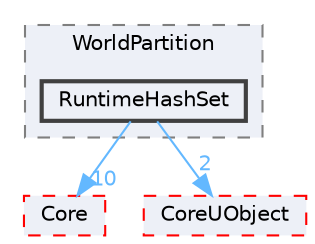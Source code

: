 digraph "RuntimeHashSet"
{
 // INTERACTIVE_SVG=YES
 // LATEX_PDF_SIZE
  bgcolor="transparent";
  edge [fontname=Helvetica,fontsize=10,labelfontname=Helvetica,labelfontsize=10];
  node [fontname=Helvetica,fontsize=10,shape=box,height=0.2,width=0.4];
  compound=true
  subgraph clusterdir_4e67b97133d7657ee6894589ad2a7aee {
    graph [ bgcolor="#edf0f7", pencolor="grey50", label="WorldPartition", fontname=Helvetica,fontsize=10 style="filled,dashed", URL="dir_4e67b97133d7657ee6894589ad2a7aee.html",tooltip=""]
  dir_d0a53a75cfe78eb3612a8c9ab3cd9706 [label="RuntimeHashSet", fillcolor="#edf0f7", color="grey25", style="filled,bold", URL="dir_d0a53a75cfe78eb3612a8c9ab3cd9706.html",tooltip=""];
  }
  dir_0e6cddcc9caa1238c7f3774224afaa45 [label="Core", fillcolor="#edf0f7", color="red", style="filled,dashed", URL="dir_0e6cddcc9caa1238c7f3774224afaa45.html",tooltip=""];
  dir_4c499e5e32e2b4479ad7e552df73eeae [label="CoreUObject", fillcolor="#edf0f7", color="red", style="filled,dashed", URL="dir_4c499e5e32e2b4479ad7e552df73eeae.html",tooltip=""];
  dir_d0a53a75cfe78eb3612a8c9ab3cd9706->dir_0e6cddcc9caa1238c7f3774224afaa45 [headlabel="10", labeldistance=1.5 headhref="dir_000985_000266.html" href="dir_000985_000266.html" color="steelblue1" fontcolor="steelblue1"];
  dir_d0a53a75cfe78eb3612a8c9ab3cd9706->dir_4c499e5e32e2b4479ad7e552df73eeae [headlabel="2", labeldistance=1.5 headhref="dir_000985_000268.html" href="dir_000985_000268.html" color="steelblue1" fontcolor="steelblue1"];
}
